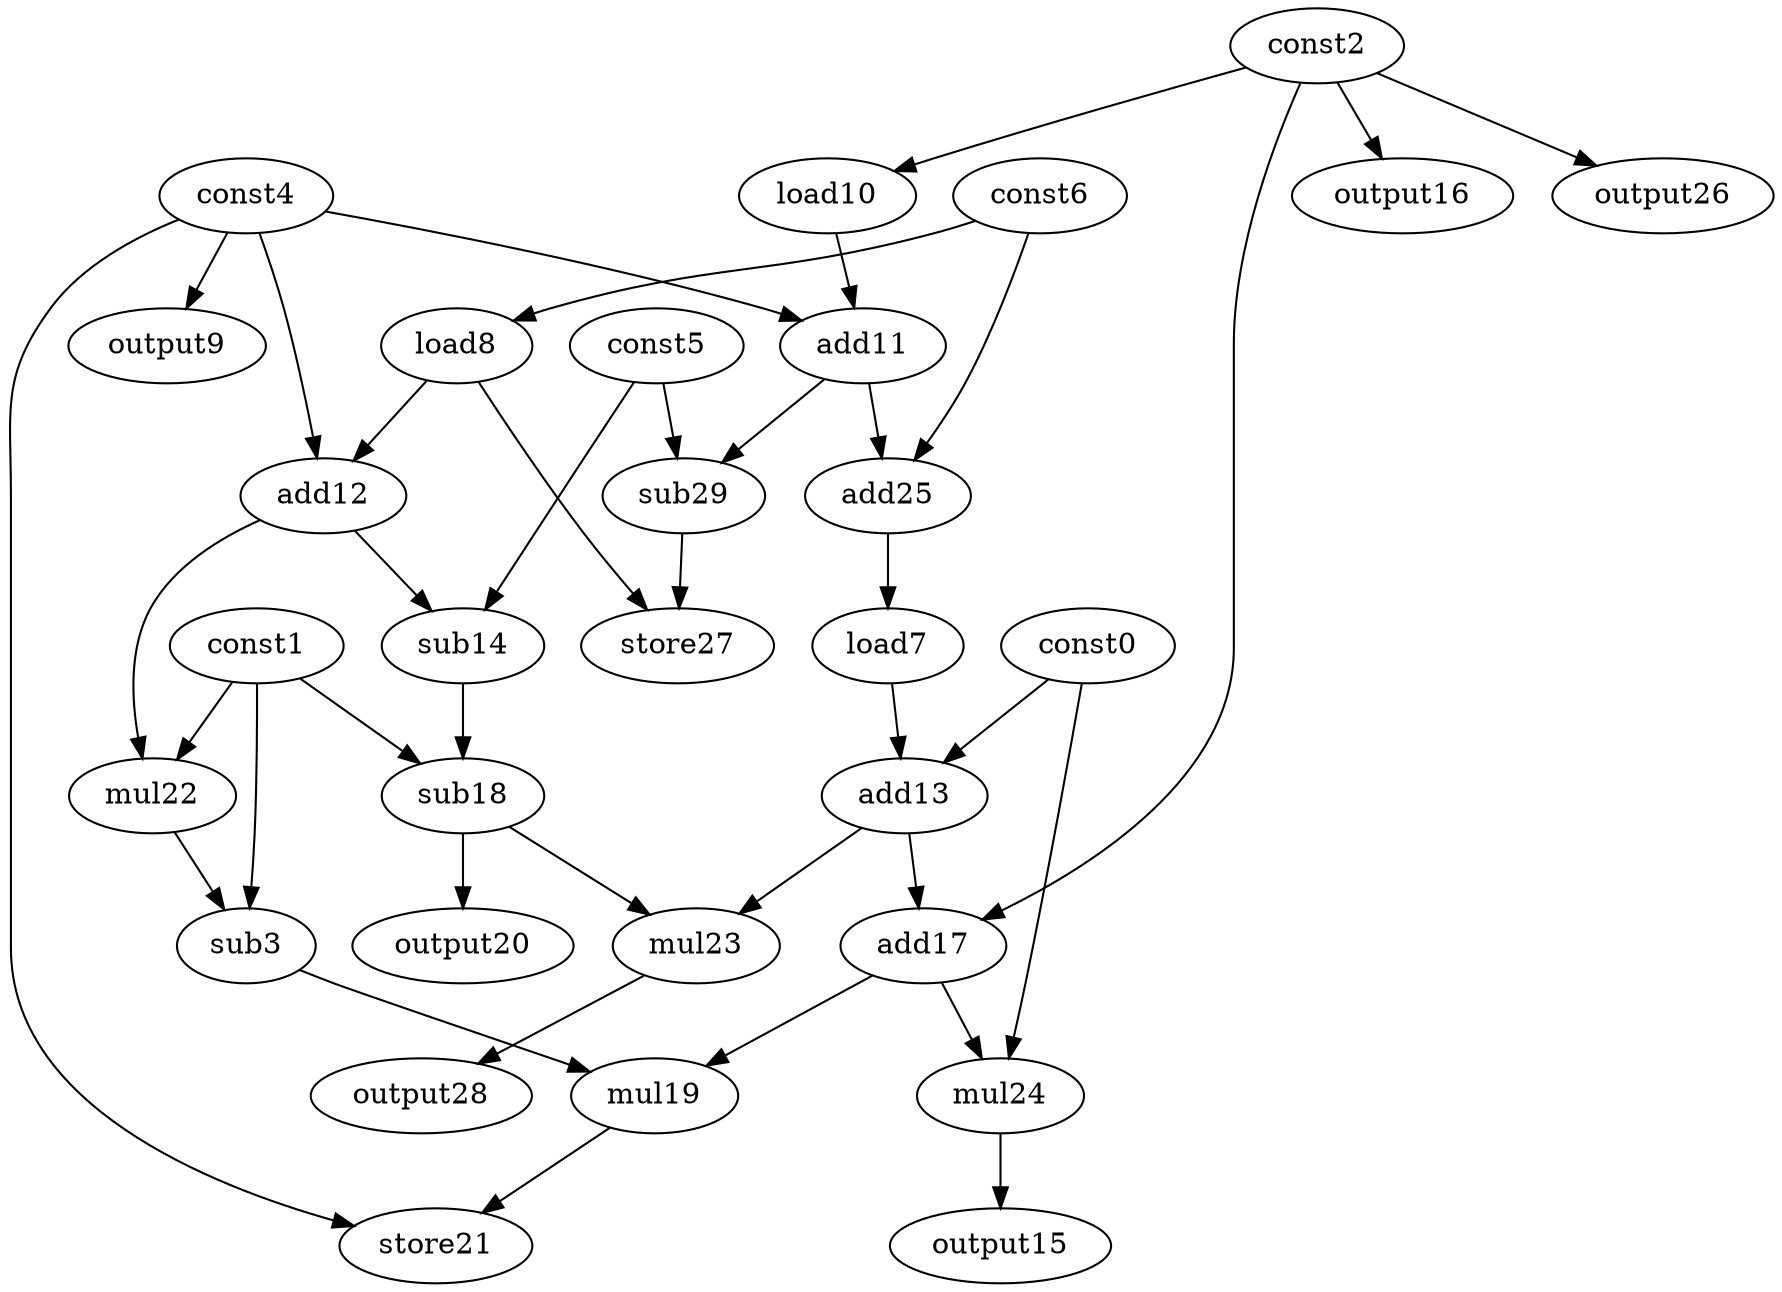 digraph G { 
const0[opcode=const]; 
const1[opcode=const]; 
const2[opcode=const]; 
sub3[opcode=sub]; 
const4[opcode=const]; 
const5[opcode=const]; 
const6[opcode=const]; 
load7[opcode=load]; 
load8[opcode=load]; 
output9[opcode=output]; 
load10[opcode=load]; 
add11[opcode=add]; 
add12[opcode=add]; 
add13[opcode=add]; 
sub14[opcode=sub]; 
output15[opcode=output]; 
output16[opcode=output]; 
add17[opcode=add]; 
sub18[opcode=sub]; 
mul19[opcode=mul]; 
output20[opcode=output]; 
store21[opcode=store]; 
mul22[opcode=mul]; 
mul23[opcode=mul]; 
mul24[opcode=mul]; 
add25[opcode=add]; 
output26[opcode=output]; 
store27[opcode=store]; 
output28[opcode=output]; 
sub29[opcode=sub]; 
const6->load8[operand=0];
const4->output9[operand=0];
const2->load10[operand=0];
const2->output16[operand=0];
const2->output26[operand=0];
load10->add11[operand=0];
const4->add11[operand=1];
load8->add12[operand=0];
const4->add12[operand=1];
add12->sub14[operand=0];
const5->sub14[operand=1];
const1->mul22[operand=0];
add12->mul22[operand=1];
add11->add25[operand=0];
const6->add25[operand=1];
add11->sub29[operand=0];
const5->sub29[operand=1];
const1->sub3[operand=0];
mul22->sub3[operand=1];
add25->load7[operand=0];
const1->sub18[operand=0];
sub14->sub18[operand=1];
load8->store27[operand=0];
sub29->store27[operand=1];
const0->add13[operand=0];
load7->add13[operand=1];
sub18->output20[operand=0];
const2->add17[operand=0];
add13->add17[operand=1];
sub18->mul23[operand=0];
add13->mul23[operand=1];
add17->mul19[operand=0];
sub3->mul19[operand=1];
const0->mul24[operand=0];
add17->mul24[operand=1];
mul23->output28[operand=0];
mul24->output15[operand=0];
mul19->store21[operand=0];
const4->store21[operand=1];
}
